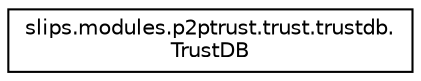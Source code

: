 digraph "Graphical Class Hierarchy"
{
 // LATEX_PDF_SIZE
  edge [fontname="Helvetica",fontsize="10",labelfontname="Helvetica",labelfontsize="10"];
  node [fontname="Helvetica",fontsize="10",shape=record];
  rankdir="LR";
  Node0 [label="slips.modules.p2ptrust.trust.trustdb.\lTrustDB",height=0.2,width=0.4,color="black", fillcolor="white", style="filled",URL="$d7/d83/classslips_1_1modules_1_1p2ptrust_1_1trust_1_1trustdb_1_1TrustDB.html",tooltip=" "];
}
